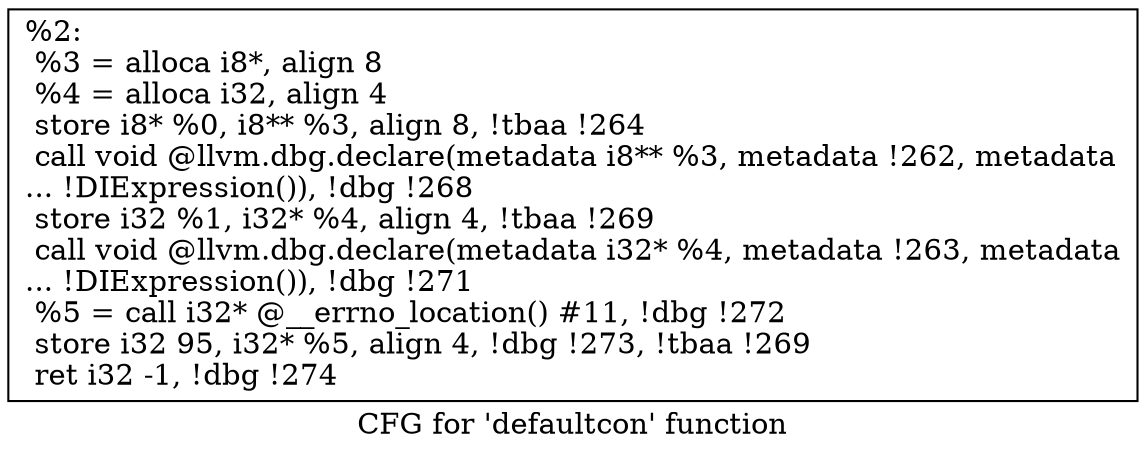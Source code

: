 digraph "CFG for 'defaultcon' function" {
	label="CFG for 'defaultcon' function";

	Node0x1d3a130 [shape=record,label="{%2:\l  %3 = alloca i8*, align 8\l  %4 = alloca i32, align 4\l  store i8* %0, i8** %3, align 8, !tbaa !264\l  call void @llvm.dbg.declare(metadata i8** %3, metadata !262, metadata\l... !DIExpression()), !dbg !268\l  store i32 %1, i32* %4, align 4, !tbaa !269\l  call void @llvm.dbg.declare(metadata i32* %4, metadata !263, metadata\l... !DIExpression()), !dbg !271\l  %5 = call i32* @__errno_location() #11, !dbg !272\l  store i32 95, i32* %5, align 4, !dbg !273, !tbaa !269\l  ret i32 -1, !dbg !274\l}"];
}
